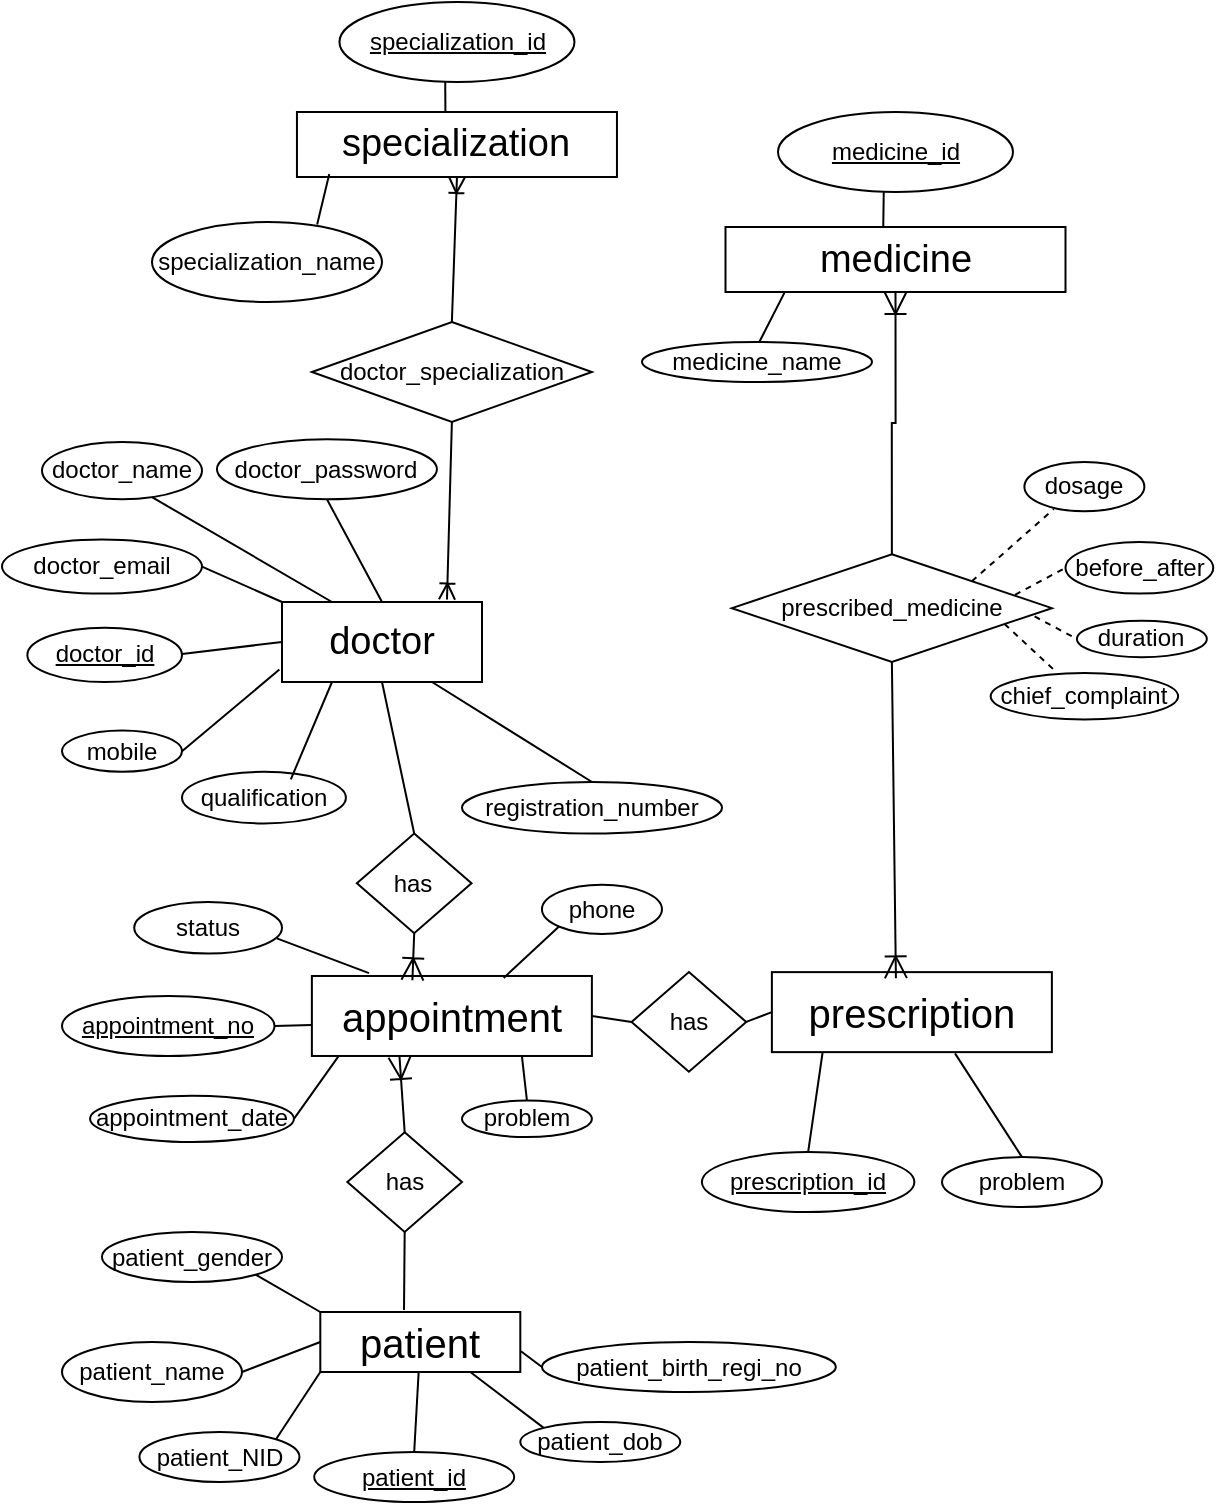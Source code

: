 <mxfile version="26.1.3">
  <diagram name="Page-1" id="ClBDFTrlVil5nWFejEg2">
    <mxGraphModel dx="2017" dy="670" grid="1" gridSize="10" guides="1" tooltips="1" connect="1" arrows="1" fold="1" page="1" pageScale="1" pageWidth="850" pageHeight="1100" math="0" shadow="0">
      <root>
        <mxCell id="0" />
        <mxCell id="1" parent="0" />
        <mxCell id="jbbtdIAwkqoKD0javM4b-1" value="&lt;font style=&quot;font-size: 19px;&quot;&gt;doctor&lt;/font&gt;" style="whiteSpace=wrap;html=1;align=center;" parent="1" vertex="1">
          <mxGeometry x="-360" y="590" width="100" height="40" as="geometry" />
        </mxCell>
        <mxCell id="jbbtdIAwkqoKD0javM4b-2" value="doctor_name" style="ellipse;whiteSpace=wrap;html=1;align=center;rotation=0;" parent="1" vertex="1">
          <mxGeometry x="-480" y="510" width="80" height="28.65" as="geometry" />
        </mxCell>
        <mxCell id="jbbtdIAwkqoKD0javM4b-3" value="doctor_email" style="ellipse;whiteSpace=wrap;html=1;align=center;rotation=0;" parent="1" vertex="1">
          <mxGeometry x="-500" y="558.73" width="100" height="27.08" as="geometry" />
        </mxCell>
        <mxCell id="jbbtdIAwkqoKD0javM4b-4" value="doctor_password" style="ellipse;whiteSpace=wrap;html=1;align=center;" parent="1" vertex="1">
          <mxGeometry x="-392.53" y="508.62" width="110" height="30.03" as="geometry" />
        </mxCell>
        <mxCell id="jbbtdIAwkqoKD0javM4b-5" value="doctor_id" style="ellipse;whiteSpace=wrap;html=1;align=center;fontStyle=4;rotation=0;" parent="1" vertex="1">
          <mxGeometry x="-487.32" y="602.93" width="77.32" height="27.07" as="geometry" />
        </mxCell>
        <mxCell id="jbbtdIAwkqoKD0javM4b-8" value="mobile" style="ellipse;whiteSpace=wrap;html=1;align=center;rotation=0;" parent="1" vertex="1">
          <mxGeometry x="-470" y="654.28" width="60" height="20.65" as="geometry" />
        </mxCell>
        <mxCell id="jbbtdIAwkqoKD0javM4b-9" value="qualification" style="ellipse;whiteSpace=wrap;html=1;align=center;rotation=0;" parent="1" vertex="1">
          <mxGeometry x="-410" y="674.93" width="81.95" height="25.78" as="geometry" />
        </mxCell>
        <mxCell id="jbbtdIAwkqoKD0javM4b-14" value="registration_number" style="ellipse;whiteSpace=wrap;html=1;align=center;rotation=0;" parent="1" vertex="1">
          <mxGeometry x="-270" y="680" width="130" height="25.78" as="geometry" />
        </mxCell>
        <mxCell id="jbbtdIAwkqoKD0javM4b-20" value="" style="endArrow=none;html=1;rounded=0;entryX=0.5;entryY=1;entryDx=0;entryDy=0;exitX=0.5;exitY=0;exitDx=0;exitDy=0;" parent="1" source="jbbtdIAwkqoKD0javM4b-1" target="jbbtdIAwkqoKD0javM4b-4" edge="1">
          <mxGeometry relative="1" as="geometry">
            <mxPoint x="-410" y="556.26" as="sourcePoint" />
            <mxPoint x="-250" y="556.26" as="targetPoint" />
          </mxGeometry>
        </mxCell>
        <mxCell id="jbbtdIAwkqoKD0javM4b-21" value="" style="endArrow=none;html=1;rounded=0;exitX=0;exitY=0.5;exitDx=0;exitDy=0;" parent="1" source="jbbtdIAwkqoKD0javM4b-1" edge="1">
          <mxGeometry relative="1" as="geometry">
            <mxPoint x="-280" y="578.65" as="sourcePoint" />
            <mxPoint x="-410" y="616" as="targetPoint" />
          </mxGeometry>
        </mxCell>
        <mxCell id="jbbtdIAwkqoKD0javM4b-23" value="" style="endArrow=none;html=1;rounded=0;entryX=0.5;entryY=0;entryDx=0;entryDy=0;exitX=0.75;exitY=1;exitDx=0;exitDy=0;" parent="1" source="jbbtdIAwkqoKD0javM4b-1" target="jbbtdIAwkqoKD0javM4b-14" edge="1">
          <mxGeometry relative="1" as="geometry">
            <mxPoint x="-240" y="666.41" as="sourcePoint" />
            <mxPoint x="-162" y="656.41" as="targetPoint" />
          </mxGeometry>
        </mxCell>
        <mxCell id="jbbtdIAwkqoKD0javM4b-24" value="" style="endArrow=none;html=1;rounded=0;exitX=0.25;exitY=0;exitDx=0;exitDy=0;entryX=0.69;entryY=0.966;entryDx=0;entryDy=0;entryPerimeter=0;" parent="1" source="jbbtdIAwkqoKD0javM4b-1" target="jbbtdIAwkqoKD0javM4b-2" edge="1">
          <mxGeometry relative="1" as="geometry">
            <mxPoint x="-350" y="568.65" as="sourcePoint" />
            <mxPoint x="-380" y="528.65" as="targetPoint" />
          </mxGeometry>
        </mxCell>
        <mxCell id="jbbtdIAwkqoKD0javM4b-26" value="" style="endArrow=none;html=1;rounded=0;exitX=0;exitY=0;exitDx=0;exitDy=0;entryX=1;entryY=0.5;entryDx=0;entryDy=0;" parent="1" source="jbbtdIAwkqoKD0javM4b-1" target="jbbtdIAwkqoKD0javM4b-3" edge="1">
          <mxGeometry relative="1" as="geometry">
            <mxPoint x="-340" y="588.65" as="sourcePoint" />
            <mxPoint x="-372" y="534.65" as="targetPoint" />
          </mxGeometry>
        </mxCell>
        <mxCell id="jbbtdIAwkqoKD0javM4b-27" value="" style="endArrow=none;html=1;rounded=0;entryX=1;entryY=0.5;entryDx=0;entryDy=0;exitX=-0.013;exitY=0.845;exitDx=0;exitDy=0;exitPerimeter=0;" parent="1" source="jbbtdIAwkqoKD0javM4b-1" target="jbbtdIAwkqoKD0javM4b-8" edge="1">
          <mxGeometry relative="1" as="geometry">
            <mxPoint x="-390" y="595.65" as="sourcePoint" />
            <mxPoint x="-447" y="578.65" as="targetPoint" />
          </mxGeometry>
        </mxCell>
        <mxCell id="jbbtdIAwkqoKD0javM4b-28" value="" style="endArrow=none;html=1;rounded=0;entryX=0.664;entryY=0.144;entryDx=0;entryDy=0;exitX=0.25;exitY=1;exitDx=0;exitDy=0;entryPerimeter=0;" parent="1" source="jbbtdIAwkqoKD0javM4b-1" target="jbbtdIAwkqoKD0javM4b-9" edge="1">
          <mxGeometry relative="1" as="geometry">
            <mxPoint x="-380" y="605.65" as="sourcePoint" />
            <mxPoint x="-487" y="630.65" as="targetPoint" />
          </mxGeometry>
        </mxCell>
        <mxCell id="jbbtdIAwkqoKD0javM4b-49" value="chief_complaint" style="ellipse;whiteSpace=wrap;html=1;align=center;" parent="1" vertex="1">
          <mxGeometry x="-5.68" y="625.55" width="93.75" height="23.14" as="geometry" />
        </mxCell>
        <mxCell id="jbbtdIAwkqoKD0javM4b-51" value="dosage" style="ellipse;whiteSpace=wrap;html=1;align=center;rotation=0;" parent="1" vertex="1">
          <mxGeometry x="11.19" y="520.03" width="60" height="24.62" as="geometry" />
        </mxCell>
        <mxCell id="jbbtdIAwkqoKD0javM4b-52" value="before_after" style="ellipse;whiteSpace=wrap;html=1;align=center;rotation=0;" parent="1" vertex="1">
          <mxGeometry x="31.75" y="560.03" width="73.88" height="25.78" as="geometry" />
        </mxCell>
        <mxCell id="jbbtdIAwkqoKD0javM4b-63" value="duration" style="ellipse;whiteSpace=wrap;html=1;align=center;rotation=0;" parent="1" vertex="1">
          <mxGeometry x="37.47" y="599.35" width="64.94" height="18.26" as="geometry" />
        </mxCell>
        <mxCell id="jbbtdIAwkqoKD0javM4b-70" value="&lt;span style=&quot;font-size: 20px;&quot;&gt;prescription&lt;/span&gt;" style="whiteSpace=wrap;html=1;align=center;" parent="1" vertex="1">
          <mxGeometry x="-115.06" y="775.06" width="140" height="40" as="geometry" />
        </mxCell>
        <mxCell id="jbbtdIAwkqoKD0javM4b-72" value="prescription_id" style="ellipse;whiteSpace=wrap;html=1;align=center;fontStyle=4;" parent="1" vertex="1">
          <mxGeometry x="-150.06" y="865.06" width="106.25" height="30" as="geometry" />
        </mxCell>
        <mxCell id="jbbtdIAwkqoKD0javM4b-81" value="problem" style="ellipse;whiteSpace=wrap;html=1;align=center;" parent="1" vertex="1">
          <mxGeometry x="-30" y="867.56" width="80" height="25" as="geometry" />
        </mxCell>
        <mxCell id="jbbtdIAwkqoKD0javM4b-84" value="" style="endArrow=none;html=1;rounded=0;exitX=0.5;exitY=0;exitDx=0;exitDy=0;entryX=0.181;entryY=1.008;entryDx=0;entryDy=0;entryPerimeter=0;" parent="1" source="jbbtdIAwkqoKD0javM4b-72" target="jbbtdIAwkqoKD0javM4b-70" edge="1">
          <mxGeometry relative="1" as="geometry">
            <mxPoint x="-155.06" y="690.06" as="sourcePoint" />
            <mxPoint x="4.94" y="690.06" as="targetPoint" />
          </mxGeometry>
        </mxCell>
        <mxCell id="jbbtdIAwkqoKD0javM4b-85" value="" style="endArrow=none;html=1;rounded=0;exitX=0.5;exitY=0;exitDx=0;exitDy=0;entryX=0.654;entryY=1.016;entryDx=0;entryDy=0;entryPerimeter=0;" parent="1" source="jbbtdIAwkqoKD0javM4b-81" target="jbbtdIAwkqoKD0javM4b-70" edge="1">
          <mxGeometry relative="1" as="geometry">
            <mxPoint x="-155.06" y="805.06" as="sourcePoint" />
            <mxPoint x="-105.06" y="800.06" as="targetPoint" />
          </mxGeometry>
        </mxCell>
        <mxCell id="jbbtdIAwkqoKD0javM4b-99" value="&lt;font style=&quot;font-size: 20px;&quot;&gt;patient&lt;/font&gt;" style="whiteSpace=wrap;html=1;align=center;" parent="1" vertex="1">
          <mxGeometry x="-340.85" y="945" width="100" height="30" as="geometry" />
        </mxCell>
        <mxCell id="jbbtdIAwkqoKD0javM4b-100" value="patient_id" style="ellipse;whiteSpace=wrap;html=1;align=center;fontStyle=4;" parent="1" vertex="1">
          <mxGeometry x="-343.9" y="1015" width="100" height="25" as="geometry" />
        </mxCell>
        <mxCell id="jbbtdIAwkqoKD0javM4b-101" value="patient_birth_regi_no" style="ellipse;whiteSpace=wrap;html=1;align=center;" parent="1" vertex="1">
          <mxGeometry x="-230.02" y="960" width="146.95" height="25" as="geometry" />
        </mxCell>
        <mxCell id="jbbtdIAwkqoKD0javM4b-102" value="patient_NID" style="ellipse;whiteSpace=wrap;html=1;align=center;" parent="1" vertex="1">
          <mxGeometry x="-431.27" y="1005" width="80" height="25" as="geometry" />
        </mxCell>
        <mxCell id="jbbtdIAwkqoKD0javM4b-103" value="patient_name" style="ellipse;whiteSpace=wrap;html=1;align=center;" parent="1" vertex="1">
          <mxGeometry x="-470" y="960" width="90" height="30" as="geometry" />
        </mxCell>
        <mxCell id="jbbtdIAwkqoKD0javM4b-104" value="patient_gender" style="ellipse;whiteSpace=wrap;html=1;align=center;" parent="1" vertex="1">
          <mxGeometry x="-450" y="905" width="90" height="25" as="geometry" />
        </mxCell>
        <mxCell id="jbbtdIAwkqoKD0javM4b-105" value="" style="endArrow=none;html=1;rounded=0;exitX=1;exitY=0.5;exitDx=0;exitDy=0;entryX=0;entryY=0.5;entryDx=0;entryDy=0;" parent="1" source="jbbtdIAwkqoKD0javM4b-103" target="jbbtdIAwkqoKD0javM4b-99" edge="1">
          <mxGeometry relative="1" as="geometry">
            <mxPoint x="-408.9" y="865" as="sourcePoint" />
            <mxPoint x="-248.9" y="865" as="targetPoint" />
          </mxGeometry>
        </mxCell>
        <mxCell id="jbbtdIAwkqoKD0javM4b-106" value="" style="endArrow=none;html=1;rounded=0;exitX=1;exitY=0;exitDx=0;exitDy=0;entryX=0;entryY=1;entryDx=0;entryDy=0;" parent="1" source="jbbtdIAwkqoKD0javM4b-102" target="jbbtdIAwkqoKD0javM4b-99" edge="1">
          <mxGeometry relative="1" as="geometry">
            <mxPoint x="-408.9" y="980" as="sourcePoint" />
            <mxPoint x="-358.9" y="975" as="targetPoint" />
          </mxGeometry>
        </mxCell>
        <mxCell id="jbbtdIAwkqoKD0javM4b-107" value="" style="endArrow=none;html=1;rounded=0;exitX=0.5;exitY=0;exitDx=0;exitDy=0;" parent="1" source="jbbtdIAwkqoKD0javM4b-100" target="jbbtdIAwkqoKD0javM4b-99" edge="1">
          <mxGeometry relative="1" as="geometry">
            <mxPoint x="-380.9" y="1021" as="sourcePoint" />
            <mxPoint x="-358.9" y="1005" as="targetPoint" />
          </mxGeometry>
        </mxCell>
        <mxCell id="jbbtdIAwkqoKD0javM4b-108" value="" style="endArrow=none;html=1;rounded=0;exitX=1;exitY=1;exitDx=0;exitDy=0;entryX=0;entryY=0;entryDx=0;entryDy=0;" parent="1" source="jbbtdIAwkqoKD0javM4b-104" target="jbbtdIAwkqoKD0javM4b-99" edge="1">
          <mxGeometry relative="1" as="geometry">
            <mxPoint x="-283.9" y="1025" as="sourcePoint" />
            <mxPoint x="-288.9" y="1005" as="targetPoint" />
          </mxGeometry>
        </mxCell>
        <mxCell id="jbbtdIAwkqoKD0javM4b-109" value="" style="endArrow=none;html=1;rounded=0;exitX=0;exitY=0.5;exitDx=0;exitDy=0;entryX=1.003;entryY=0.653;entryDx=0;entryDy=0;entryPerimeter=0;" parent="1" source="jbbtdIAwkqoKD0javM4b-101" target="jbbtdIAwkqoKD0javM4b-99" edge="1">
          <mxGeometry relative="1" as="geometry">
            <mxPoint x="-173.9" y="1028" as="sourcePoint" />
            <mxPoint x="-288.9" y="930" as="targetPoint" />
          </mxGeometry>
        </mxCell>
        <mxCell id="Ny59YyF_WHzDi1XFRu8P-16" value="&lt;font style=&quot;font-size: 19px;&quot;&gt;specialization&lt;/font&gt;" style="whiteSpace=wrap;html=1;align=center;" parent="1" vertex="1">
          <mxGeometry x="-352.52" y="345" width="160" height="32.5" as="geometry" />
        </mxCell>
        <mxCell id="Ny59YyF_WHzDi1XFRu8P-17" value="specialization_id" style="ellipse;whiteSpace=wrap;html=1;align=center;fontStyle=4;flipH=0;flipV=0;" parent="1" vertex="1">
          <mxGeometry x="-331.27" y="290" width="117.5" height="40" as="geometry" />
        </mxCell>
        <mxCell id="Ny59YyF_WHzDi1XFRu8P-18" value="specialization_name" style="ellipse;whiteSpace=wrap;html=1;align=center;flipH=0;flipV=0;" parent="1" vertex="1">
          <mxGeometry x="-425" y="400" width="115" height="40" as="geometry" />
        </mxCell>
        <mxCell id="Ny59YyF_WHzDi1XFRu8P-19" value="" style="endArrow=none;html=1;rounded=0;entryX=0.45;entryY=0.991;entryDx=0;entryDy=0;exitX=0.464;exitY=0.014;exitDx=0;exitDy=0;exitPerimeter=0;entryPerimeter=0;" parent="1" source="Ny59YyF_WHzDi1XFRu8P-16" target="Ny59YyF_WHzDi1XFRu8P-17" edge="1">
          <mxGeometry relative="1" as="geometry">
            <mxPoint x="-431.473" y="168.72" as="sourcePoint" />
            <mxPoint x="-370.473" y="129.72" as="targetPoint" />
          </mxGeometry>
        </mxCell>
        <mxCell id="Ny59YyF_WHzDi1XFRu8P-20" value="" style="endArrow=none;html=1;rounded=0;exitX=0.718;exitY=0.03;exitDx=0;exitDy=0;exitPerimeter=0;entryX=0.101;entryY=0.955;entryDx=0;entryDy=0;entryPerimeter=0;" parent="1" source="Ny59YyF_WHzDi1XFRu8P-18" target="Ny59YyF_WHzDi1XFRu8P-16" edge="1">
          <mxGeometry relative="1" as="geometry">
            <mxPoint x="-276.253" y="429.04" as="sourcePoint" />
            <mxPoint x="-340" y="380" as="targetPoint" />
          </mxGeometry>
        </mxCell>
        <mxCell id="Ny59YyF_WHzDi1XFRu8P-21" value="&lt;font style=&quot;font-size: 19px;&quot;&gt;medicine&lt;/font&gt;" style="whiteSpace=wrap;html=1;align=center;flipH=0;flipV=0;" parent="1" vertex="1">
          <mxGeometry x="-138.25" y="402.5" width="170" height="32.5" as="geometry" />
        </mxCell>
        <mxCell id="Ny59YyF_WHzDi1XFRu8P-22" value="medicine_id" style="ellipse;whiteSpace=wrap;html=1;align=center;fontStyle=4;flipH=0;flipV=0;" parent="1" vertex="1">
          <mxGeometry x="-112" y="345" width="117.5" height="40" as="geometry" />
        </mxCell>
        <mxCell id="Ny59YyF_WHzDi1XFRu8P-23" value="medicine_name" style="ellipse;whiteSpace=wrap;html=1;align=center;flipH=0;flipV=0;" parent="1" vertex="1">
          <mxGeometry x="-180" y="460" width="115" height="20" as="geometry" />
        </mxCell>
        <mxCell id="Ny59YyF_WHzDi1XFRu8P-24" value="" style="endArrow=none;html=1;rounded=0;entryX=0.45;entryY=0.991;entryDx=0;entryDy=0;exitX=0.464;exitY=0.014;exitDx=0;exitDy=0;exitPerimeter=0;entryPerimeter=0;" parent="1" source="Ny59YyF_WHzDi1XFRu8P-21" target="Ny59YyF_WHzDi1XFRu8P-22" edge="1">
          <mxGeometry relative="1" as="geometry">
            <mxPoint x="-203.26" y="257.81" as="sourcePoint" />
            <mxPoint x="-142.26" y="218.81" as="targetPoint" />
          </mxGeometry>
        </mxCell>
        <mxCell id="Ny59YyF_WHzDi1XFRu8P-25" value="" style="endArrow=none;html=1;rounded=0;exitX=0.509;exitY=0.012;exitDx=0;exitDy=0;exitPerimeter=0;entryX=0.175;entryY=0.994;entryDx=0;entryDy=0;entryPerimeter=0;" parent="1" source="Ny59YyF_WHzDi1XFRu8P-23" target="Ny59YyF_WHzDi1XFRu8P-21" edge="1">
          <mxGeometry relative="1" as="geometry">
            <mxPoint x="8.677" y="439.04" as="sourcePoint" />
            <mxPoint x="8.737" y="424.04" as="targetPoint" />
          </mxGeometry>
        </mxCell>
        <mxCell id="Ny59YyF_WHzDi1XFRu8P-32" value="doctor_specialization" style="shape=rhombus;perimeter=rhombusPerimeter;whiteSpace=wrap;html=1;align=center;" parent="1" vertex="1">
          <mxGeometry x="-345.06" y="450" width="140" height="50" as="geometry" />
        </mxCell>
        <mxCell id="Ny59YyF_WHzDi1XFRu8P-33" value="" style="fontSize=12;html=1;endArrow=ERoneToMany;rounded=0;entryX=0.825;entryY=-0.031;entryDx=0;entryDy=0;exitX=0.5;exitY=1;exitDx=0;exitDy=0;entryPerimeter=0;" parent="1" source="Ny59YyF_WHzDi1XFRu8P-32" target="jbbtdIAwkqoKD0javM4b-1" edge="1">
          <mxGeometry width="100" height="100" relative="1" as="geometry">
            <mxPoint x="-95" y="639" as="sourcePoint" />
            <mxPoint x="55" y="830" as="targetPoint" />
          </mxGeometry>
        </mxCell>
        <mxCell id="Ny59YyF_WHzDi1XFRu8P-36" value="patient_dob" style="ellipse;whiteSpace=wrap;html=1;align=center;" parent="1" vertex="1">
          <mxGeometry x="-240.85" y="1000" width="80" height="20" as="geometry" />
        </mxCell>
        <mxCell id="Ny59YyF_WHzDi1XFRu8P-37" value="" style="endArrow=none;html=1;rounded=0;exitX=0;exitY=0;exitDx=0;exitDy=0;entryX=0.75;entryY=1;entryDx=0;entryDy=0;" parent="1" source="Ny59YyF_WHzDi1XFRu8P-36" target="jbbtdIAwkqoKD0javM4b-99" edge="1">
          <mxGeometry relative="1" as="geometry">
            <mxPoint x="-283.9" y="1025" as="sourcePoint" />
            <mxPoint x="-288.9" y="1005" as="targetPoint" />
          </mxGeometry>
        </mxCell>
        <mxCell id="Ny59YyF_WHzDi1XFRu8P-38" value="prescribed_medicine" style="shape=rhombus;perimeter=rhombusPerimeter;whiteSpace=wrap;html=1;align=center;flipH=0;flipV=0;" parent="1" vertex="1">
          <mxGeometry x="-135.06" y="566.14" width="160" height="53.86" as="geometry" />
        </mxCell>
        <mxCell id="Ny59YyF_WHzDi1XFRu8P-39" value="" style="edgeStyle=orthogonalEdgeStyle;fontSize=12;html=1;endArrow=ERoneToMany;rounded=0;endSize=9;exitX=0.5;exitY=0;exitDx=0;exitDy=0;entryX=0.5;entryY=1;entryDx=0;entryDy=0;" parent="1" source="Ny59YyF_WHzDi1XFRu8P-38" target="Ny59YyF_WHzDi1XFRu8P-21" edge="1">
          <mxGeometry width="100" height="100" relative="1" as="geometry">
            <mxPoint x="163.94" y="378" as="sourcePoint" />
            <mxPoint x="-56" y="430" as="targetPoint" />
          </mxGeometry>
        </mxCell>
        <mxCell id="Ny59YyF_WHzDi1XFRu8P-40" value="" style="fontSize=12;html=1;endArrow=ERoneToMany;rounded=0;endSize=9;exitX=0.5;exitY=1;exitDx=0;exitDy=0;entryX=0.443;entryY=0.077;entryDx=0;entryDy=0;entryPerimeter=0;" parent="1" source="Ny59YyF_WHzDi1XFRu8P-38" target="jbbtdIAwkqoKD0javM4b-70" edge="1">
          <mxGeometry width="100" height="100" relative="1" as="geometry">
            <mxPoint x="174.94" y="576" as="sourcePoint" />
            <mxPoint x="64.94" y="800.889" as="targetPoint" />
          </mxGeometry>
        </mxCell>
        <mxCell id="Ny59YyF_WHzDi1XFRu8P-41" value="" style="endArrow=none;dashed=1;html=1;rounded=0;exitX=1;exitY=0;exitDx=0;exitDy=0;entryX=0.245;entryY=0.955;entryDx=0;entryDy=0;entryPerimeter=0;" parent="1" source="Ny59YyF_WHzDi1XFRu8P-38" target="jbbtdIAwkqoKD0javM4b-51" edge="1">
          <mxGeometry width="50" height="50" relative="1" as="geometry">
            <mxPoint x="-25.06" y="570" as="sourcePoint" />
            <mxPoint x="34.94" y="540" as="targetPoint" />
          </mxGeometry>
        </mxCell>
        <mxCell id="Ny59YyF_WHzDi1XFRu8P-42" value="" style="endArrow=none;dashed=1;html=1;rounded=0;exitX=0.885;exitY=0.376;exitDx=0;exitDy=0;entryX=0;entryY=0.5;entryDx=0;entryDy=0;exitPerimeter=0;" parent="1" source="Ny59YyF_WHzDi1XFRu8P-38" target="jbbtdIAwkqoKD0javM4b-52" edge="1">
          <mxGeometry width="50" height="50" relative="1" as="geometry">
            <mxPoint x="-5.06" y="590" as="sourcePoint" />
            <mxPoint x="35.94" y="554" as="targetPoint" />
          </mxGeometry>
        </mxCell>
        <mxCell id="Ny59YyF_WHzDi1XFRu8P-43" value="" style="endArrow=none;dashed=1;html=1;rounded=0;exitX=0.946;exitY=0.577;exitDx=0;exitDy=0;entryX=0;entryY=0.5;entryDx=0;entryDy=0;exitPerimeter=0;" parent="1" source="Ny59YyF_WHzDi1XFRu8P-38" target="jbbtdIAwkqoKD0javM4b-63" edge="1">
          <mxGeometry width="50" height="50" relative="1" as="geometry">
            <mxPoint x="16.94" y="596" as="sourcePoint" />
            <mxPoint x="41.94" y="583" as="targetPoint" />
          </mxGeometry>
        </mxCell>
        <mxCell id="Ny59YyF_WHzDi1XFRu8P-44" value="" style="endArrow=none;dashed=1;html=1;rounded=0;exitX=0.852;exitY=0.647;exitDx=0;exitDy=0;exitPerimeter=0;entryX=0.35;entryY=-0.024;entryDx=0;entryDy=0;entryPerimeter=0;" parent="1" source="Ny59YyF_WHzDi1XFRu8P-38" target="jbbtdIAwkqoKD0javM4b-49" edge="1">
          <mxGeometry width="50" height="50" relative="1" as="geometry">
            <mxPoint x="22.94" y="611" as="sourcePoint" />
            <mxPoint x="24.94" y="620" as="targetPoint" />
          </mxGeometry>
        </mxCell>
        <mxCell id="FU_f0k-QAeN1vuseyPI--4" value="appointment_date" style="ellipse;whiteSpace=wrap;html=1;align=center;" parent="1" vertex="1">
          <mxGeometry x="-455.98" y="836.86" width="101.95" height="23.14" as="geometry" />
        </mxCell>
        <mxCell id="FU_f0k-QAeN1vuseyPI--5" value="phone" style="ellipse;whiteSpace=wrap;html=1;align=center;rotation=0;" parent="1" vertex="1">
          <mxGeometry x="-230.02" y="731.34" width="60" height="24.62" as="geometry" />
        </mxCell>
        <mxCell id="FU_f0k-QAeN1vuseyPI--6" value="status" style="ellipse;whiteSpace=wrap;html=1;align=center;rotation=0;" parent="1" vertex="1">
          <mxGeometry x="-433.88" y="740.0" width="73.88" height="25.78" as="geometry" />
        </mxCell>
        <mxCell id="FU_f0k-QAeN1vuseyPI--7" value="problem" style="ellipse;whiteSpace=wrap;html=1;align=center;rotation=0;" parent="1" vertex="1">
          <mxGeometry x="-270" y="839.3" width="64.94" height="18.26" as="geometry" />
        </mxCell>
        <mxCell id="FU_f0k-QAeN1vuseyPI--13" value="appointment_no" style="ellipse;whiteSpace=wrap;html=1;align=center;fontStyle=4;" parent="1" vertex="1">
          <mxGeometry x="-470" y="786.99" width="106.25" height="30" as="geometry" />
        </mxCell>
        <mxCell id="FU_f0k-QAeN1vuseyPI--17" value="" style="fontSize=12;html=1;endArrow=ERoneToMany;rounded=0;exitX=0.5;exitY=0;exitDx=0;exitDy=0;entryX=0.5;entryY=1;entryDx=0;entryDy=0;" parent="1" source="Ny59YyF_WHzDi1XFRu8P-32" target="Ny59YyF_WHzDi1XFRu8P-16" edge="1">
          <mxGeometry width="100" height="100" relative="1" as="geometry">
            <mxPoint x="-265" y="510" as="sourcePoint" />
            <mxPoint x="-280" y="380" as="targetPoint" />
          </mxGeometry>
        </mxCell>
        <mxCell id="fthoK1puPD9MAaoYh8Hu-1" value="" style="endArrow=none;html=1;rounded=0;exitX=-0.001;exitY=0.612;exitDx=0;exitDy=0;entryX=1;entryY=0.5;entryDx=0;entryDy=0;exitPerimeter=0;" edge="1" parent="1" source="fthoK1puPD9MAaoYh8Hu-3" target="FU_f0k-QAeN1vuseyPI--13">
          <mxGeometry relative="1" as="geometry">
            <mxPoint x="-351.27" y="801.99" as="sourcePoint" />
            <mxPoint x="-80" y="825" as="targetPoint" />
          </mxGeometry>
        </mxCell>
        <mxCell id="fthoK1puPD9MAaoYh8Hu-2" value="" style="endArrow=none;html=1;rounded=0;entryX=1;entryY=0.5;entryDx=0;entryDy=0;exitX=0.103;exitY=0.965;exitDx=0;exitDy=0;exitPerimeter=0;" edge="1" parent="1" source="fthoK1puPD9MAaoYh8Hu-3" target="FU_f0k-QAeN1vuseyPI--4">
          <mxGeometry relative="1" as="geometry">
            <mxPoint x="-360" y="820" as="sourcePoint" />
            <mxPoint x="-354" y="812" as="targetPoint" />
          </mxGeometry>
        </mxCell>
        <mxCell id="fthoK1puPD9MAaoYh8Hu-3" value="&lt;span style=&quot;font-size: 20px;&quot;&gt;appointment&lt;/span&gt;" style="whiteSpace=wrap;html=1;align=center;" vertex="1" parent="1">
          <mxGeometry x="-345.06" y="776.99" width="140" height="40" as="geometry" />
        </mxCell>
        <mxCell id="fthoK1puPD9MAaoYh8Hu-5" value="" style="endArrow=none;html=1;rounded=0;exitX=0.75;exitY=1;exitDx=0;exitDy=0;entryX=0.5;entryY=0;entryDx=0;entryDy=0;" edge="1" parent="1" source="fthoK1puPD9MAaoYh8Hu-3" target="FU_f0k-QAeN1vuseyPI--7">
          <mxGeometry relative="1" as="geometry">
            <mxPoint x="-104" y="812" as="sourcePoint" />
            <mxPoint x="-195" y="807" as="targetPoint" />
          </mxGeometry>
        </mxCell>
        <mxCell id="fthoK1puPD9MAaoYh8Hu-6" value="" style="endArrow=none;html=1;rounded=0;exitX=0;exitY=1;exitDx=0;exitDy=0;entryX=0.685;entryY=0.024;entryDx=0;entryDy=0;entryPerimeter=0;" edge="1" parent="1" source="FU_f0k-QAeN1vuseyPI--5" target="fthoK1puPD9MAaoYh8Hu-3">
          <mxGeometry relative="1" as="geometry">
            <mxPoint x="-230" y="827" as="sourcePoint" />
            <mxPoint x="-228" y="849" as="targetPoint" />
          </mxGeometry>
        </mxCell>
        <mxCell id="fthoK1puPD9MAaoYh8Hu-7" value="" style="endArrow=none;html=1;rounded=0;exitX=0.965;exitY=0.705;exitDx=0;exitDy=0;entryX=0.204;entryY=-0.035;entryDx=0;entryDy=0;entryPerimeter=0;exitPerimeter=0;" edge="1" parent="1" source="FU_f0k-QAeN1vuseyPI--6" target="fthoK1puPD9MAaoYh8Hu-3">
          <mxGeometry relative="1" as="geometry">
            <mxPoint x="-212" y="762" as="sourcePoint" />
            <mxPoint x="-239" y="788" as="targetPoint" />
          </mxGeometry>
        </mxCell>
        <mxCell id="fthoK1puPD9MAaoYh8Hu-8" value="has" style="shape=rhombus;perimeter=rhombusPerimeter;whiteSpace=wrap;html=1;align=center;flipH=0;flipV=0;" vertex="1" parent="1">
          <mxGeometry x="-185.21" y="775.06" width="57.32" height="49.81" as="geometry" />
        </mxCell>
        <mxCell id="fthoK1puPD9MAaoYh8Hu-9" value="has" style="shape=rhombus;perimeter=rhombusPerimeter;whiteSpace=wrap;html=1;align=center;flipH=0;flipV=0;" vertex="1" parent="1">
          <mxGeometry x="-327.32" y="855.15" width="57.32" height="49.81" as="geometry" />
        </mxCell>
        <mxCell id="fthoK1puPD9MAaoYh8Hu-10" value="has" style="shape=rhombus;perimeter=rhombusPerimeter;whiteSpace=wrap;html=1;align=center;flipH=0;flipV=0;" vertex="1" parent="1">
          <mxGeometry x="-322.56" y="705.78" width="57.32" height="49.81" as="geometry" />
        </mxCell>
        <mxCell id="fthoK1puPD9MAaoYh8Hu-12" value="" style="fontSize=12;html=1;endArrow=ERoneToMany;rounded=0;endSize=9;exitX=0.5;exitY=0;exitDx=0;exitDy=0;entryX=0.313;entryY=1.013;entryDx=0;entryDy=0;entryPerimeter=0;" edge="1" parent="1" source="fthoK1puPD9MAaoYh8Hu-9" target="fthoK1puPD9MAaoYh8Hu-3">
          <mxGeometry width="100" height="100" relative="1" as="geometry">
            <mxPoint x="-45" y="630" as="sourcePoint" />
            <mxPoint x="-43" y="788" as="targetPoint" />
          </mxGeometry>
        </mxCell>
        <mxCell id="fthoK1puPD9MAaoYh8Hu-13" value="" style="endArrow=none;html=1;rounded=0;exitX=0.5;exitY=1;exitDx=0;exitDy=0;" edge="1" parent="1" source="fthoK1puPD9MAaoYh8Hu-9">
          <mxGeometry relative="1" as="geometry">
            <mxPoint x="-211" y="762" as="sourcePoint" />
            <mxPoint x="-299" y="944" as="targetPoint" />
          </mxGeometry>
        </mxCell>
        <mxCell id="fthoK1puPD9MAaoYh8Hu-14" value="" style="fontSize=12;html=1;endArrow=ERoneToMany;rounded=0;endSize=9;exitX=0.5;exitY=1;exitDx=0;exitDy=0;entryX=0.359;entryY=0.053;entryDx=0;entryDy=0;entryPerimeter=0;" edge="1" parent="1" source="fthoK1puPD9MAaoYh8Hu-10" target="fthoK1puPD9MAaoYh8Hu-3">
          <mxGeometry width="100" height="100" relative="1" as="geometry">
            <mxPoint x="-289" y="865" as="sourcePoint" />
            <mxPoint x="-300" y="770" as="targetPoint" />
          </mxGeometry>
        </mxCell>
        <mxCell id="fthoK1puPD9MAaoYh8Hu-15" value="" style="endArrow=none;html=1;rounded=0;exitX=0.5;exitY=1;exitDx=0;exitDy=0;entryX=0.5;entryY=0;entryDx=0;entryDy=0;" edge="1" parent="1" source="jbbtdIAwkqoKD0javM4b-1" target="fthoK1puPD9MAaoYh8Hu-10">
          <mxGeometry relative="1" as="geometry">
            <mxPoint x="-289" y="915" as="sourcePoint" />
            <mxPoint x="-289" y="954" as="targetPoint" />
          </mxGeometry>
        </mxCell>
        <mxCell id="fthoK1puPD9MAaoYh8Hu-16" value="" style="endArrow=none;html=1;rounded=0;exitX=0;exitY=0.5;exitDx=0;exitDy=0;entryX=1;entryY=0.5;entryDx=0;entryDy=0;" edge="1" parent="1" source="fthoK1puPD9MAaoYh8Hu-8" target="fthoK1puPD9MAaoYh8Hu-3">
          <mxGeometry relative="1" as="geometry">
            <mxPoint x="-300" y="640" as="sourcePoint" />
            <mxPoint x="-284" y="716" as="targetPoint" />
          </mxGeometry>
        </mxCell>
        <mxCell id="fthoK1puPD9MAaoYh8Hu-17" value="" style="endArrow=none;html=1;rounded=0;entryX=0;entryY=0.5;entryDx=0;entryDy=0;exitX=1;exitY=0.5;exitDx=0;exitDy=0;" edge="1" parent="1" source="fthoK1puPD9MAaoYh8Hu-8" target="jbbtdIAwkqoKD0javM4b-70">
          <mxGeometry relative="1" as="geometry">
            <mxPoint x="-130" y="800" as="sourcePoint" />
            <mxPoint x="-195" y="807" as="targetPoint" />
          </mxGeometry>
        </mxCell>
      </root>
    </mxGraphModel>
  </diagram>
</mxfile>
